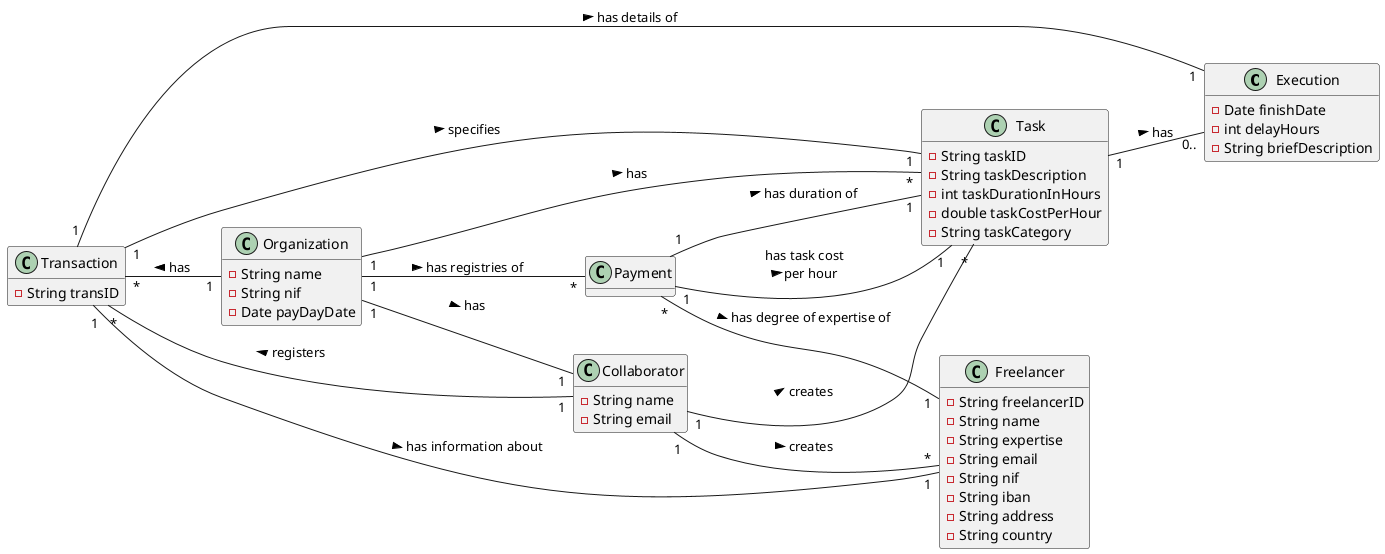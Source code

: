 @startuml
hide methods
left to right direction

class Execution {
    - Date finishDate
    - int delayHours
    - String briefDescription
}

class Freelancer {
    - String freelancerID
    - String name
    - String expertise
    - String email
    - String nif
    - String iban
    - String address
    - String country
}

class Task {
    - String taskID
    - String taskDescription
    - int taskDurationInHours
    - double taskCostPerHour
    - String taskCategory
}


class Transaction {
    - String transID
}

class Collaborator {
    - String name
    - String email
}

class Organization  {
    -String name
    -String nif
    -Date payDayDate
}

Organization "1" -- "1" Collaborator : has >
Organization "1" -- "*" Task : has >
Organization "1" -up- "*" Transaction : has >
Transaction "1" -- "1" Freelancer : has information about >
Transaction "1" -- "1" Task : specifies >
Organization "1" -- "*" Payment : has registries of >
Payment "*" -- "1" Freelancer : has degree of expertise of >
Payment "1" -- "1" Task : has duration of >
Payment "1" -- "1" Task : has task cost\nper hour >
Transaction "1" -- "1" Execution : has details of >
Collaborator "1" -- "*" Freelancer : creates >
Collaborator "1" -- "*" Task : creates >
Collaborator "1" -- "*" Transaction : registers >
Task "1" -- "0.." Execution : has >

@enduml
